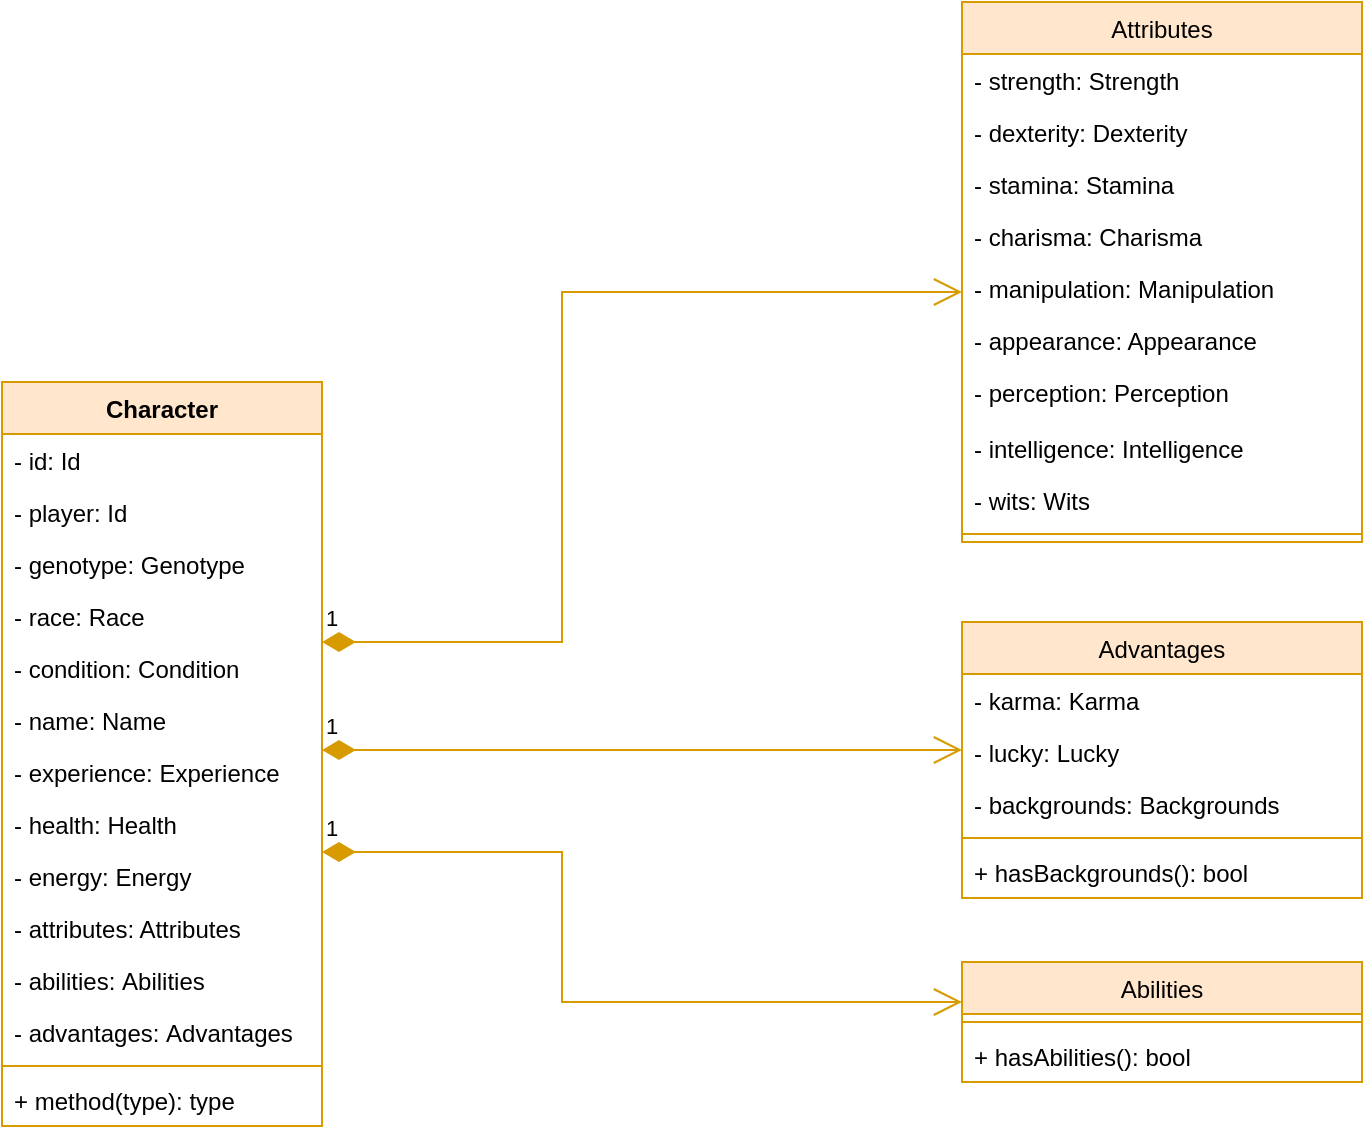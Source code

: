 <mxfile version="15.5.9" type="github">
  <diagram id="k_ZHhSyykEFDSt5gFhKa" name="Page-1">
    <mxGraphModel dx="1350" dy="772" grid="1" gridSize="10" guides="1" tooltips="1" connect="1" arrows="1" fold="1" page="1" pageScale="1" pageWidth="1169" pageHeight="827" math="0" shadow="0">
      <root>
        <mxCell id="0" />
        <mxCell id="1" parent="0" />
        <mxCell id="BL_rTcYPNuPIgfNNhB9q-1" value="Abilities" style="swimlane;fontStyle=0;align=center;verticalAlign=top;childLayout=stackLayout;horizontal=1;startSize=26;horizontalStack=0;resizeParent=1;resizeParentMax=0;resizeLast=0;collapsible=1;marginBottom=0;fillColor=#ffe6cc;strokeColor=#d79b00;" vertex="1" parent="1">
          <mxGeometry x="730" y="640" width="200" height="60" as="geometry" />
        </mxCell>
        <mxCell id="BL_rTcYPNuPIgfNNhB9q-3" value="" style="line;strokeWidth=1;fillColor=#ffe6cc;align=left;verticalAlign=middle;spacingTop=-1;spacingLeft=3;spacingRight=3;rotatable=0;labelPosition=right;points=[];portConstraint=eastwest;strokeColor=#d79b00;" vertex="1" parent="BL_rTcYPNuPIgfNNhB9q-1">
          <mxGeometry y="26" width="200" height="8" as="geometry" />
        </mxCell>
        <mxCell id="BL_rTcYPNuPIgfNNhB9q-4" value="+ hasAbilities(): bool" style="text;strokeColor=none;fillColor=none;align=left;verticalAlign=top;spacingLeft=4;spacingRight=4;overflow=hidden;rotatable=0;points=[[0,0.5],[1,0.5]];portConstraint=eastwest;" vertex="1" parent="BL_rTcYPNuPIgfNNhB9q-1">
          <mxGeometry y="34" width="200" height="26" as="geometry" />
        </mxCell>
        <mxCell id="BL_rTcYPNuPIgfNNhB9q-5" value="Attributes" style="swimlane;fontStyle=0;align=center;verticalAlign=top;childLayout=stackLayout;horizontal=1;startSize=26;horizontalStack=0;resizeParent=1;resizeParentMax=0;resizeLast=0;collapsible=1;marginBottom=0;fillColor=#ffe6cc;strokeColor=#d79b00;" vertex="1" parent="1">
          <mxGeometry x="730" y="160" width="200" height="270" as="geometry" />
        </mxCell>
        <mxCell id="BL_rTcYPNuPIgfNNhB9q-6" value="- strength: Strength" style="text;strokeColor=none;fillColor=none;align=left;verticalAlign=top;spacingLeft=4;spacingRight=4;overflow=hidden;rotatable=0;points=[[0,0.5],[1,0.5]];portConstraint=eastwest;" vertex="1" parent="BL_rTcYPNuPIgfNNhB9q-5">
          <mxGeometry y="26" width="200" height="26" as="geometry" />
        </mxCell>
        <mxCell id="BL_rTcYPNuPIgfNNhB9q-7" value="- dexterity: Dexterity" style="text;strokeColor=none;fillColor=none;align=left;verticalAlign=top;spacingLeft=4;spacingRight=4;overflow=hidden;rotatable=0;points=[[0,0.5],[1,0.5]];portConstraint=eastwest;" vertex="1" parent="BL_rTcYPNuPIgfNNhB9q-5">
          <mxGeometry y="52" width="200" height="26" as="geometry" />
        </mxCell>
        <mxCell id="BL_rTcYPNuPIgfNNhB9q-8" value="- stamina: Stamina" style="text;strokeColor=none;fillColor=none;align=left;verticalAlign=top;spacingLeft=4;spacingRight=4;overflow=hidden;rotatable=0;points=[[0,0.5],[1,0.5]];portConstraint=eastwest;" vertex="1" parent="BL_rTcYPNuPIgfNNhB9q-5">
          <mxGeometry y="78" width="200" height="26" as="geometry" />
        </mxCell>
        <mxCell id="BL_rTcYPNuPIgfNNhB9q-9" value="- charisma: Charisma" style="text;strokeColor=none;fillColor=none;align=left;verticalAlign=top;spacingLeft=4;spacingRight=4;overflow=hidden;rotatable=0;points=[[0,0.5],[1,0.5]];portConstraint=eastwest;" vertex="1" parent="BL_rTcYPNuPIgfNNhB9q-5">
          <mxGeometry y="104" width="200" height="26" as="geometry" />
        </mxCell>
        <mxCell id="BL_rTcYPNuPIgfNNhB9q-10" value="- manipulation: Manipulation" style="text;strokeColor=none;fillColor=none;align=left;verticalAlign=top;spacingLeft=4;spacingRight=4;overflow=hidden;rotatable=0;points=[[0,0.5],[1,0.5]];portConstraint=eastwest;" vertex="1" parent="BL_rTcYPNuPIgfNNhB9q-5">
          <mxGeometry y="130" width="200" height="26" as="geometry" />
        </mxCell>
        <mxCell id="BL_rTcYPNuPIgfNNhB9q-11" value="- appearance: Appearance" style="text;strokeColor=none;fillColor=none;align=left;verticalAlign=top;spacingLeft=4;spacingRight=4;overflow=hidden;rotatable=0;points=[[0,0.5],[1,0.5]];portConstraint=eastwest;" vertex="1" parent="BL_rTcYPNuPIgfNNhB9q-5">
          <mxGeometry y="156" width="200" height="26" as="geometry" />
        </mxCell>
        <mxCell id="BL_rTcYPNuPIgfNNhB9q-12" value="- perception: Perception" style="text;strokeColor=none;fillColor=none;align=left;verticalAlign=top;spacingLeft=4;spacingRight=4;overflow=hidden;rotatable=0;points=[[0,0.5],[1,0.5]];portConstraint=eastwest;" vertex="1" parent="BL_rTcYPNuPIgfNNhB9q-5">
          <mxGeometry y="182" width="200" height="28" as="geometry" />
        </mxCell>
        <mxCell id="BL_rTcYPNuPIgfNNhB9q-13" value="- intelligence: Intelligence" style="text;strokeColor=none;fillColor=none;align=left;verticalAlign=top;spacingLeft=4;spacingRight=4;overflow=hidden;rotatable=0;points=[[0,0.5],[1,0.5]];portConstraint=eastwest;" vertex="1" parent="BL_rTcYPNuPIgfNNhB9q-5">
          <mxGeometry y="210" width="200" height="26" as="geometry" />
        </mxCell>
        <mxCell id="BL_rTcYPNuPIgfNNhB9q-14" value="- wits: Wits" style="text;strokeColor=none;fillColor=none;align=left;verticalAlign=top;spacingLeft=4;spacingRight=4;overflow=hidden;rotatable=0;points=[[0,0.5],[1,0.5]];portConstraint=eastwest;" vertex="1" parent="BL_rTcYPNuPIgfNNhB9q-5">
          <mxGeometry y="236" width="200" height="26" as="geometry" />
        </mxCell>
        <mxCell id="BL_rTcYPNuPIgfNNhB9q-15" value="" style="line;strokeWidth=1;fillColor=#ffe6cc;align=left;verticalAlign=middle;spacingTop=-1;spacingLeft=3;spacingRight=3;rotatable=0;labelPosition=right;points=[];portConstraint=eastwest;strokeColor=#d79b00;" vertex="1" parent="BL_rTcYPNuPIgfNNhB9q-5">
          <mxGeometry y="262" width="200" height="8" as="geometry" />
        </mxCell>
        <mxCell id="BL_rTcYPNuPIgfNNhB9q-16" value="Character" style="swimlane;fontStyle=1;align=center;verticalAlign=top;childLayout=stackLayout;horizontal=1;startSize=26;horizontalStack=0;resizeParent=1;resizeParentMax=0;resizeLast=0;collapsible=1;marginBottom=0;fillColor=#ffe6cc;strokeColor=#d79b00;" vertex="1" parent="1">
          <mxGeometry x="250" y="350" width="160" height="372" as="geometry" />
        </mxCell>
        <mxCell id="BL_rTcYPNuPIgfNNhB9q-17" value="- id: Id" style="text;strokeColor=none;fillColor=none;align=left;verticalAlign=top;spacingLeft=4;spacingRight=4;overflow=hidden;rotatable=0;points=[[0,0.5],[1,0.5]];portConstraint=eastwest;" vertex="1" parent="BL_rTcYPNuPIgfNNhB9q-16">
          <mxGeometry y="26" width="160" height="26" as="geometry" />
        </mxCell>
        <mxCell id="BL_rTcYPNuPIgfNNhB9q-18" value="- player: Id" style="text;strokeColor=none;fillColor=none;align=left;verticalAlign=top;spacingLeft=4;spacingRight=4;overflow=hidden;rotatable=0;points=[[0,0.5],[1,0.5]];portConstraint=eastwest;" vertex="1" parent="BL_rTcYPNuPIgfNNhB9q-16">
          <mxGeometry y="52" width="160" height="26" as="geometry" />
        </mxCell>
        <mxCell id="BL_rTcYPNuPIgfNNhB9q-37" value="- genotype: Genotype" style="text;strokeColor=none;fillColor=none;align=left;verticalAlign=top;spacingLeft=4;spacingRight=4;overflow=hidden;rotatable=0;points=[[0,0.5],[1,0.5]];portConstraint=eastwest;" vertex="1" parent="BL_rTcYPNuPIgfNNhB9q-16">
          <mxGeometry y="78" width="160" height="26" as="geometry" />
        </mxCell>
        <mxCell id="BL_rTcYPNuPIgfNNhB9q-39" value="- race: Race" style="text;strokeColor=none;fillColor=none;align=left;verticalAlign=top;spacingLeft=4;spacingRight=4;overflow=hidden;rotatable=0;points=[[0,0.5],[1,0.5]];portConstraint=eastwest;" vertex="1" parent="BL_rTcYPNuPIgfNNhB9q-16">
          <mxGeometry y="104" width="160" height="26" as="geometry" />
        </mxCell>
        <mxCell id="BL_rTcYPNuPIgfNNhB9q-38" value="- condition: Condition" style="text;strokeColor=none;fillColor=none;align=left;verticalAlign=top;spacingLeft=4;spacingRight=4;overflow=hidden;rotatable=0;points=[[0,0.5],[1,0.5]];portConstraint=eastwest;" vertex="1" parent="BL_rTcYPNuPIgfNNhB9q-16">
          <mxGeometry y="130" width="160" height="26" as="geometry" />
        </mxCell>
        <mxCell id="BL_rTcYPNuPIgfNNhB9q-41" value="- name: Name" style="text;strokeColor=none;fillColor=none;align=left;verticalAlign=top;spacingLeft=4;spacingRight=4;overflow=hidden;rotatable=0;points=[[0,0.5],[1,0.5]];portConstraint=eastwest;" vertex="1" parent="BL_rTcYPNuPIgfNNhB9q-16">
          <mxGeometry y="156" width="160" height="26" as="geometry" />
        </mxCell>
        <mxCell id="BL_rTcYPNuPIgfNNhB9q-43" value="- experience: Experience" style="text;strokeColor=none;fillColor=none;align=left;verticalAlign=top;spacingLeft=4;spacingRight=4;overflow=hidden;rotatable=0;points=[[0,0.5],[1,0.5]];portConstraint=eastwest;" vertex="1" parent="BL_rTcYPNuPIgfNNhB9q-16">
          <mxGeometry y="182" width="160" height="26" as="geometry" />
        </mxCell>
        <mxCell id="BL_rTcYPNuPIgfNNhB9q-42" value="- health: Health" style="text;strokeColor=none;fillColor=none;align=left;verticalAlign=top;spacingLeft=4;spacingRight=4;overflow=hidden;rotatable=0;points=[[0,0.5],[1,0.5]];portConstraint=eastwest;" vertex="1" parent="BL_rTcYPNuPIgfNNhB9q-16">
          <mxGeometry y="208" width="160" height="26" as="geometry" />
        </mxCell>
        <mxCell id="BL_rTcYPNuPIgfNNhB9q-40" value="- energy: Energy" style="text;strokeColor=none;fillColor=none;align=left;verticalAlign=top;spacingLeft=4;spacingRight=4;overflow=hidden;rotatable=0;points=[[0,0.5],[1,0.5]];portConstraint=eastwest;" vertex="1" parent="BL_rTcYPNuPIgfNNhB9q-16">
          <mxGeometry y="234" width="160" height="26" as="geometry" />
        </mxCell>
        <mxCell id="BL_rTcYPNuPIgfNNhB9q-19" value="- attributes: Attributes" style="text;strokeColor=none;fillColor=none;align=left;verticalAlign=top;spacingLeft=4;spacingRight=4;overflow=hidden;rotatable=0;points=[[0,0.5],[1,0.5]];portConstraint=eastwest;" vertex="1" parent="BL_rTcYPNuPIgfNNhB9q-16">
          <mxGeometry y="260" width="160" height="26" as="geometry" />
        </mxCell>
        <mxCell id="BL_rTcYPNuPIgfNNhB9q-20" value="- abilities: Abilities" style="text;strokeColor=none;fillColor=none;align=left;verticalAlign=top;spacingLeft=4;spacingRight=4;overflow=hidden;rotatable=0;points=[[0,0.5],[1,0.5]];portConstraint=eastwest;" vertex="1" parent="BL_rTcYPNuPIgfNNhB9q-16">
          <mxGeometry y="286" width="160" height="26" as="geometry" />
        </mxCell>
        <mxCell id="BL_rTcYPNuPIgfNNhB9q-21" value="- advantages: Advantages" style="text;strokeColor=none;fillColor=none;align=left;verticalAlign=top;spacingLeft=4;spacingRight=4;overflow=hidden;rotatable=0;points=[[0,0.5],[1,0.5]];portConstraint=eastwest;" vertex="1" parent="BL_rTcYPNuPIgfNNhB9q-16">
          <mxGeometry y="312" width="160" height="26" as="geometry" />
        </mxCell>
        <mxCell id="BL_rTcYPNuPIgfNNhB9q-22" value="" style="line;strokeWidth=1;fillColor=#ffe6cc;align=left;verticalAlign=middle;spacingTop=-1;spacingLeft=3;spacingRight=3;rotatable=0;labelPosition=right;points=[];portConstraint=eastwest;strokeColor=#d79b00;" vertex="1" parent="BL_rTcYPNuPIgfNNhB9q-16">
          <mxGeometry y="338" width="160" height="8" as="geometry" />
        </mxCell>
        <mxCell id="BL_rTcYPNuPIgfNNhB9q-23" value="+ method(type): type" style="text;strokeColor=none;fillColor=none;align=left;verticalAlign=top;spacingLeft=4;spacingRight=4;overflow=hidden;rotatable=0;points=[[0,0.5],[1,0.5]];portConstraint=eastwest;" vertex="1" parent="BL_rTcYPNuPIgfNNhB9q-16">
          <mxGeometry y="346" width="160" height="26" as="geometry" />
        </mxCell>
        <mxCell id="BL_rTcYPNuPIgfNNhB9q-24" value="1" style="endArrow=open;html=1;endSize=12;startArrow=diamondThin;startSize=14;startFill=1;edgeStyle=orthogonalEdgeStyle;align=left;verticalAlign=bottom;rounded=0;fillColor=#ffe6cc;strokeColor=#d79b00;" edge="1" parent="1" source="BL_rTcYPNuPIgfNNhB9q-16" target="BL_rTcYPNuPIgfNNhB9q-5">
          <mxGeometry x="-1" y="3" relative="1" as="geometry">
            <mxPoint x="700" y="645" as="sourcePoint" />
            <mxPoint x="800" y="454.0" as="targetPoint" />
            <Array as="points">
              <mxPoint x="530" y="480" />
              <mxPoint x="530" y="305" />
            </Array>
          </mxGeometry>
        </mxCell>
        <mxCell id="BL_rTcYPNuPIgfNNhB9q-25" value="Advantages" style="swimlane;fontStyle=0;align=center;verticalAlign=top;childLayout=stackLayout;horizontal=1;startSize=26;horizontalStack=0;resizeParent=1;resizeParentMax=0;resizeLast=0;collapsible=1;marginBottom=0;fillColor=#ffe6cc;strokeColor=#d79b00;" vertex="1" parent="1">
          <mxGeometry x="730" y="470" width="200" height="138" as="geometry" />
        </mxCell>
        <mxCell id="BL_rTcYPNuPIgfNNhB9q-26" value="- karma: Karma" style="text;strokeColor=none;fillColor=none;align=left;verticalAlign=top;spacingLeft=4;spacingRight=4;overflow=hidden;rotatable=0;points=[[0,0.5],[1,0.5]];portConstraint=eastwest;" vertex="1" parent="BL_rTcYPNuPIgfNNhB9q-25">
          <mxGeometry y="26" width="200" height="26" as="geometry" />
        </mxCell>
        <mxCell id="BL_rTcYPNuPIgfNNhB9q-27" value="- lucky: Lucky" style="text;strokeColor=none;fillColor=none;align=left;verticalAlign=top;spacingLeft=4;spacingRight=4;overflow=hidden;rotatable=0;points=[[0,0.5],[1,0.5]];portConstraint=eastwest;" vertex="1" parent="BL_rTcYPNuPIgfNNhB9q-25">
          <mxGeometry y="52" width="200" height="26" as="geometry" />
        </mxCell>
        <mxCell id="BL_rTcYPNuPIgfNNhB9q-28" value="- backgrounds: Backgrounds" style="text;strokeColor=none;fillColor=none;align=left;verticalAlign=top;spacingLeft=4;spacingRight=4;overflow=hidden;rotatable=0;points=[[0,0.5],[1,0.5]];portConstraint=eastwest;" vertex="1" parent="BL_rTcYPNuPIgfNNhB9q-25">
          <mxGeometry y="78" width="200" height="26" as="geometry" />
        </mxCell>
        <mxCell id="BL_rTcYPNuPIgfNNhB9q-29" value="" style="line;strokeWidth=1;fillColor=#ffe6cc;align=left;verticalAlign=middle;spacingTop=-1;spacingLeft=3;spacingRight=3;rotatable=0;labelPosition=right;points=[];portConstraint=eastwest;strokeColor=#d79b00;" vertex="1" parent="BL_rTcYPNuPIgfNNhB9q-25">
          <mxGeometry y="104" width="200" height="8" as="geometry" />
        </mxCell>
        <mxCell id="BL_rTcYPNuPIgfNNhB9q-36" value="+ hasBackgrounds(): bool" style="text;strokeColor=none;fillColor=none;align=left;verticalAlign=top;spacingLeft=4;spacingRight=4;overflow=hidden;rotatable=0;points=[[0,0.5],[1,0.5]];portConstraint=eastwest;" vertex="1" parent="BL_rTcYPNuPIgfNNhB9q-25">
          <mxGeometry y="112" width="200" height="26" as="geometry" />
        </mxCell>
        <mxCell id="BL_rTcYPNuPIgfNNhB9q-30" value="1" style="endArrow=open;html=1;endSize=12;startArrow=diamondThin;startSize=14;startFill=1;edgeStyle=orthogonalEdgeStyle;align=left;verticalAlign=bottom;rounded=0;fillColor=#ffe6cc;strokeColor=#d79b00;" edge="1" parent="1" source="BL_rTcYPNuPIgfNNhB9q-16" target="BL_rTcYPNuPIgfNNhB9q-25">
          <mxGeometry x="-1" y="3" relative="1" as="geometry">
            <mxPoint x="580" y="585" as="sourcePoint" />
            <mxPoint x="775" y="585" as="targetPoint" />
            <Array as="points">
              <mxPoint x="620" y="534" />
              <mxPoint x="620" y="534" />
            </Array>
          </mxGeometry>
        </mxCell>
        <mxCell id="BL_rTcYPNuPIgfNNhB9q-31" value="1" style="endArrow=open;html=1;endSize=12;startArrow=diamondThin;startSize=14;startFill=1;edgeStyle=orthogonalEdgeStyle;align=left;verticalAlign=bottom;rounded=0;fillColor=#ffe6cc;strokeColor=#d79b00;" edge="1" parent="1" source="BL_rTcYPNuPIgfNNhB9q-16" target="BL_rTcYPNuPIgfNNhB9q-1">
          <mxGeometry x="-1" y="3" relative="1" as="geometry">
            <mxPoint x="570" y="705" as="sourcePoint" />
            <mxPoint x="765" y="705" as="targetPoint" />
            <Array as="points">
              <mxPoint x="530" y="585" />
              <mxPoint x="530" y="660" />
            </Array>
          </mxGeometry>
        </mxCell>
      </root>
    </mxGraphModel>
  </diagram>
</mxfile>
